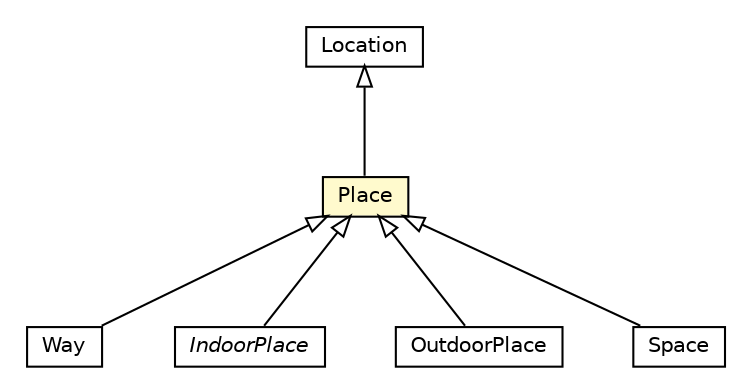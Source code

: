 #!/usr/local/bin/dot
#
# Class diagram 
# Generated by UMLGraph version R5_6-24-gf6e263 (http://www.umlgraph.org/)
#

digraph G {
	edge [fontname="Helvetica",fontsize=10,labelfontname="Helvetica",labelfontsize=10];
	node [fontname="Helvetica",fontsize=10,shape=plaintext];
	nodesep=0.25;
	ranksep=0.5;
	// org.universAAL.ontology.location.Way
	c297034 [label=<<table title="org.universAAL.ontology.location.Way" border="0" cellborder="1" cellspacing="0" cellpadding="2" port="p" href="./Way.html">
		<tr><td><table border="0" cellspacing="0" cellpadding="1">
<tr><td align="center" balign="center"> Way </td></tr>
		</table></td></tr>
		</table>>, URL="./Way.html", fontname="Helvetica", fontcolor="black", fontsize=10.0];
	// org.universAAL.ontology.location.Location
	c297036 [label=<<table title="org.universAAL.ontology.location.Location" border="0" cellborder="1" cellspacing="0" cellpadding="2" port="p" href="./Location.html">
		<tr><td><table border="0" cellspacing="0" cellpadding="1">
<tr><td align="center" balign="center"> Location </td></tr>
		</table></td></tr>
		</table>>, URL="./Location.html", fontname="Helvetica", fontcolor="black", fontsize=10.0];
	// org.universAAL.ontology.location.Place
	c297037 [label=<<table title="org.universAAL.ontology.location.Place" border="0" cellborder="1" cellspacing="0" cellpadding="2" port="p" bgcolor="lemonChiffon" href="./Place.html">
		<tr><td><table border="0" cellspacing="0" cellpadding="1">
<tr><td align="center" balign="center"> Place </td></tr>
		</table></td></tr>
		</table>>, URL="./Place.html", fontname="Helvetica", fontcolor="black", fontsize=10.0];
	// org.universAAL.ontology.location.indoor.IndoorPlace
	c297053 [label=<<table title="org.universAAL.ontology.location.indoor.IndoorPlace" border="0" cellborder="1" cellspacing="0" cellpadding="2" port="p" href="./indoor/IndoorPlace.html">
		<tr><td><table border="0" cellspacing="0" cellpadding="1">
<tr><td align="center" balign="center"><font face="Helvetica-Oblique"> IndoorPlace </font></td></tr>
		</table></td></tr>
		</table>>, URL="./indoor/IndoorPlace.html", fontname="Helvetica", fontcolor="black", fontsize=10.0];
	// org.universAAL.ontology.location.outdoor.OutdoorPlace
	c297061 [label=<<table title="org.universAAL.ontology.location.outdoor.OutdoorPlace" border="0" cellborder="1" cellspacing="0" cellpadding="2" port="p" href="./outdoor/OutdoorPlace.html">
		<tr><td><table border="0" cellspacing="0" cellpadding="1">
<tr><td align="center" balign="center"> OutdoorPlace </td></tr>
		</table></td></tr>
		</table>>, URL="./outdoor/OutdoorPlace.html", fontname="Helvetica", fontcolor="black", fontsize=10.0];
	// org.universAAL.ontology.profile.Space
	c297331 [label=<<table title="org.universAAL.ontology.profile.Space" border="0" cellborder="1" cellspacing="0" cellpadding="2" port="p" href="../profile/Space.html">
		<tr><td><table border="0" cellspacing="0" cellpadding="1">
<tr><td align="center" balign="center"> Space </td></tr>
		</table></td></tr>
		</table>>, URL="../profile/Space.html", fontname="Helvetica", fontcolor="black", fontsize=10.0];
	//org.universAAL.ontology.location.Way extends org.universAAL.ontology.location.Place
	c297037:p -> c297034:p [dir=back,arrowtail=empty];
	//org.universAAL.ontology.location.Place extends org.universAAL.ontology.location.Location
	c297036:p -> c297037:p [dir=back,arrowtail=empty];
	//org.universAAL.ontology.location.indoor.IndoorPlace extends org.universAAL.ontology.location.Place
	c297037:p -> c297053:p [dir=back,arrowtail=empty];
	//org.universAAL.ontology.location.outdoor.OutdoorPlace extends org.universAAL.ontology.location.Place
	c297037:p -> c297061:p [dir=back,arrowtail=empty];
	//org.universAAL.ontology.profile.Space extends org.universAAL.ontology.location.Place
	c297037:p -> c297331:p [dir=back,arrowtail=empty];
}

